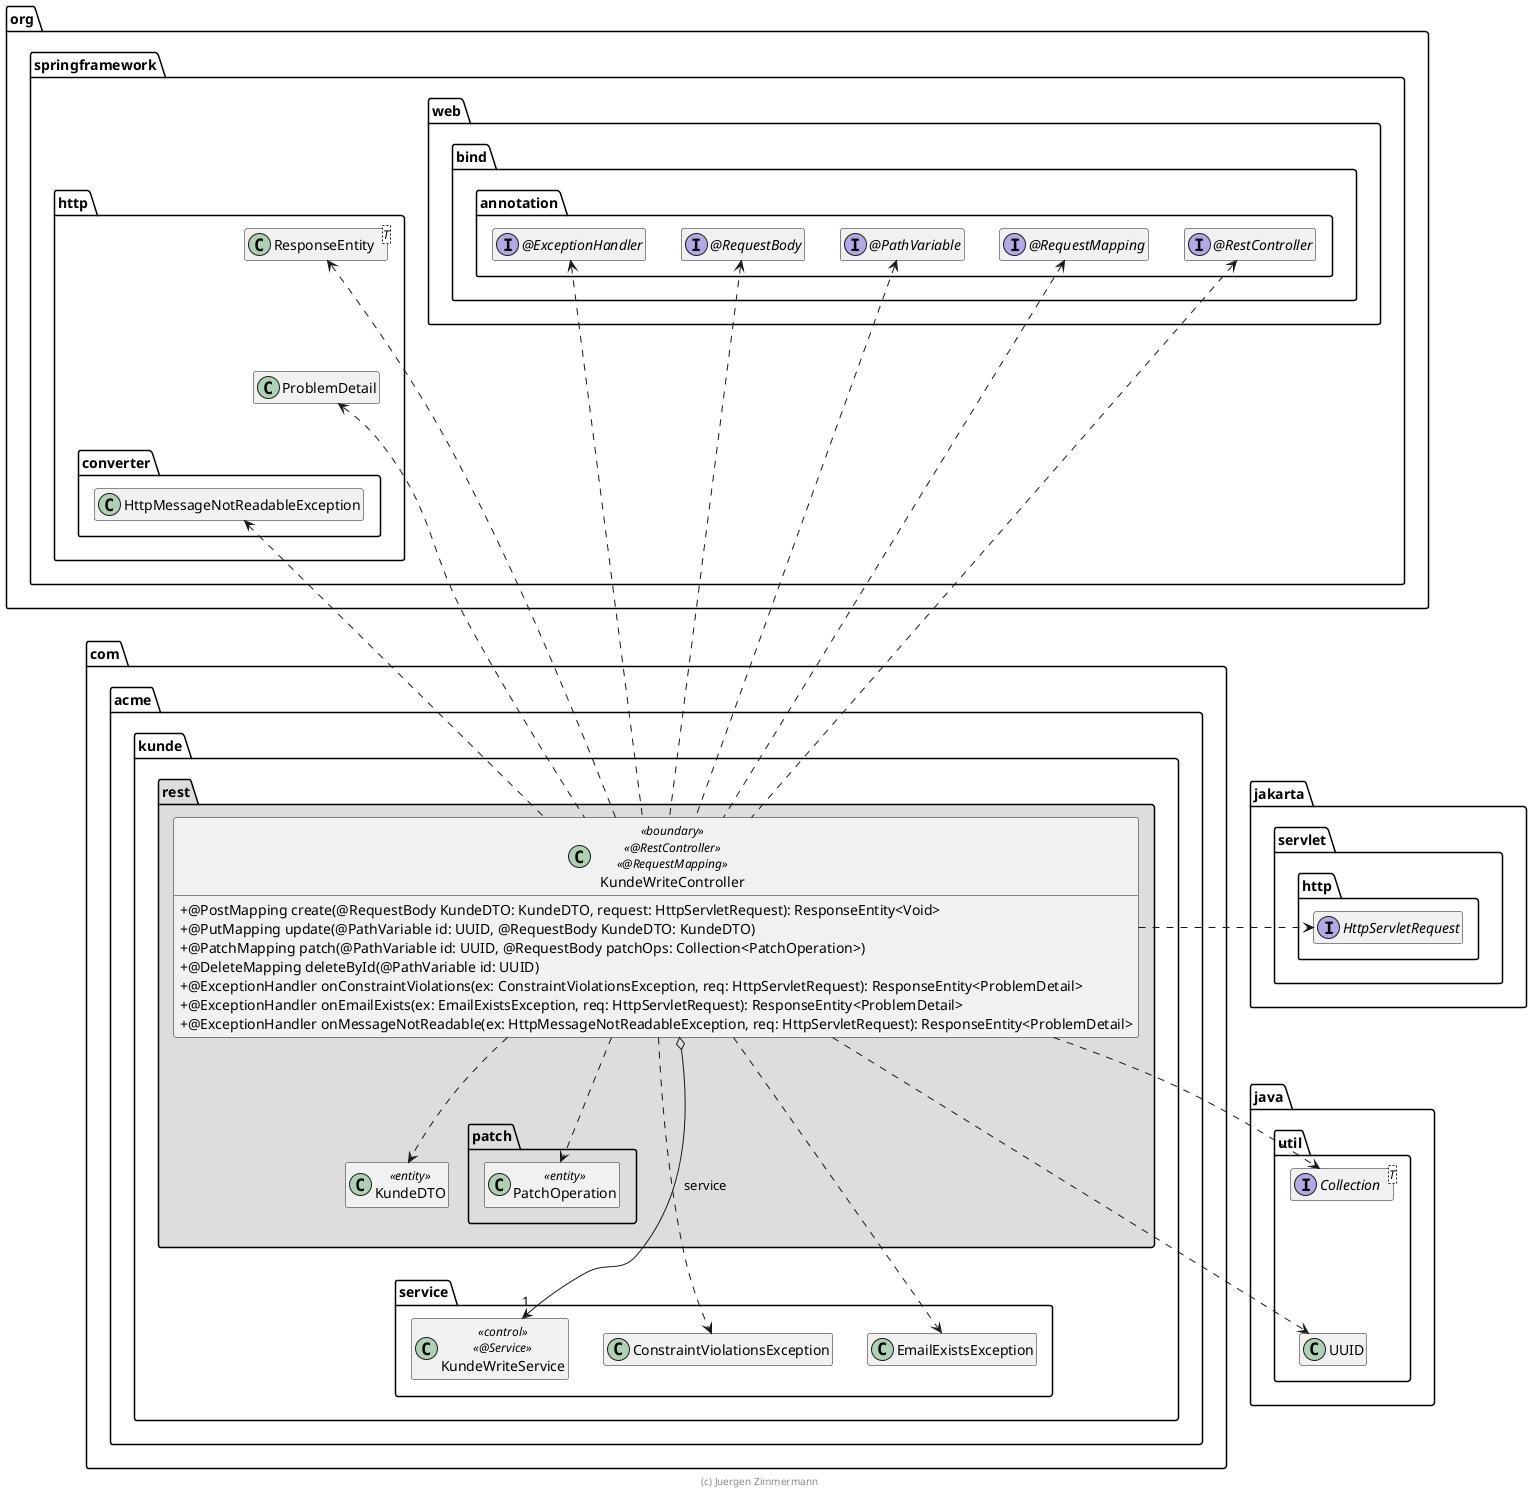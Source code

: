 ' Copyright (C) 2019 - present Juergen Zimmermann, Hochschule Karlsruhe
'
' This program is free software: you can redistribute it and/or modify
' it under the terms of the GNU General Public License as published by
' the Free Software Foundation, either version 3 of the License, or
' (at your option) any later version.
'
' This program is distributed in the hope that it will be useful,
' but WITHOUT ANY WARRANTY; without even the implied warranty of
' MERCHANTABILITY or FITNESS FOR A PARTICULAR PURPOSE.  See the
' GNU General Public License for more details.
'
' You should have received a copy of the GNU General Public License
' along with this program.  If not, see <https://www.gnu.org/licenses/>.
@startuml KundeWriteController

skinparam classAttributeIconSize 0

package org.springframework {
    package web.bind.annotation {
        interface "@RestController" as RestController
        interface "@RequestMapping" as RequestMapping
        interface "@PathVariable" as PathVariable
        interface "@RequestBody" as RequestBody
        interface "@ExceptionHandler" as ExceptionHandler
    }

    package http {
        class ResponseEntity<T>
        class ProblemDetail

        package converter {
            class HttpMessageNotReadableException
        }

        ResponseEntity .[hidden].> ProblemDetail
        ProblemDetail .[hidden].> HttpMessageNotReadableException
    }
}

package jakarta.servlet.http {
    interface HttpServletRequest
}

package java.util {
    interface Collection<T>
    class UUID

    UUID .up[hidden].> Collection
    Collection .up[hidden].> HttpServletRequest
}

package com.acme.kunde {
    package service {
        class KundeWriteService << control >> << @Service >>

        class ConstraintViolationsException
        class EmailExistsException
    }

    package rest #DDDDDD {
        package patch {
            class PatchOperation <<entity>>
        }

        class KundeDTO <<entity>>

        class KundeWriteController << boundary >> << @RestController >> << @RequestMapping >> {
            + @PostMapping create(@RequestBody KundeDTO: KundeDTO, request: HttpServletRequest): ResponseEntity<Void>
            + @PutMapping update(@PathVariable id: UUID, @RequestBody KundeDTO: KundeDTO)
            + @PatchMapping patch(@PathVariable id: UUID, @RequestBody patchOps: Collection<PatchOperation>)
            + @DeleteMapping deleteById(@PathVariable id: UUID)
            + @ExceptionHandler onConstraintViolations(ex: ConstraintViolationsException, req: HttpServletRequest): ResponseEntity<ProblemDetail>
            + @ExceptionHandler onEmailExists(ex: EmailExistsException, req: HttpServletRequest): ResponseEntity<ProblemDetail>
            + @ExceptionHandler onMessageNotReadable(ex: HttpMessageNotReadableException, req: HttpServletRequest): ResponseEntity<ProblemDetail>
        }

        KundeWriteController o-down-> "1" KundeWriteService : service
        KundeWriteController ..> KundeDTO
        KundeWriteController ..> ConstraintViolationsException
        KundeWriteController ..> EmailExistsException
        KundeWriteController ..> PatchOperation

        KundeWriteController .up.> ResponseEntity
        KundeWriteController .up.> ProblemDetail
        KundeWriteController .up.> HttpMessageNotReadableException
        KundeWriteController .right.> HttpServletRequest

        KundeWriteController .up.> RestController
        KundeWriteController .up.> RequestMapping
        KundeWriteController .up.> PathVariable
        KundeWriteController .up.> RequestBody
        KundeWriteController .up.> ExceptionHandler

        KundeWriteController .right.> UUID
        KundeWriteController .right.> Collection

        PatchOperation .[hidden].> KundeWriteService
    }
}

hide empty members

footer (c) Juergen Zimmermann

@enduml
